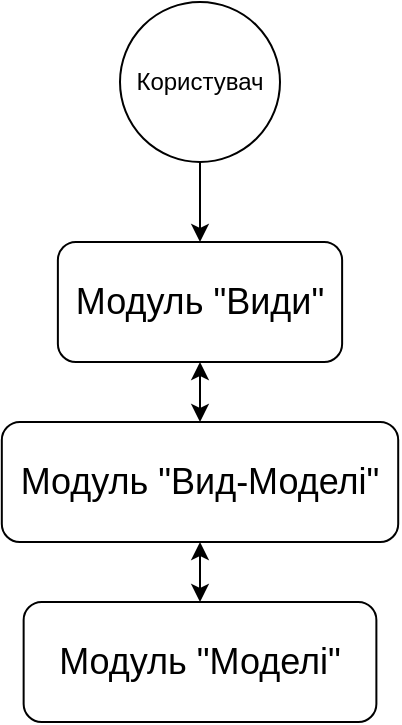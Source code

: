 <mxfile version="16.0.0" type="device"><diagram id="ej_DOynMIfJ8kEdf3Ezj" name="Страница 1"><mxGraphModel dx="1221" dy="764" grid="1" gridSize="10" guides="1" tooltips="1" connect="1" arrows="1" fold="1" page="1" pageScale="1" pageWidth="827" pageHeight="1169" math="0" shadow="0"><root><mxCell id="0"/><mxCell id="1" parent="0"/><mxCell id="qEYN8IjyRTkJXmIx3L2P-2" value="Користувач" style="ellipse;whiteSpace=wrap;html=1;aspect=fixed;" vertex="1" parent="1"><mxGeometry x="350" y="130" width="80" height="80" as="geometry"/></mxCell><mxCell id="qEYN8IjyRTkJXmIx3L2P-3" value="&lt;div style=&quot;text-align: justify&quot;&gt;Модуль &quot;Види&quot;&lt;/div&gt;" style="rounded=1;whiteSpace=wrap;html=1;fontSize=18;strokeWidth=1;" vertex="1" parent="1"><mxGeometry x="318.94" y="250" width="142.12" height="60" as="geometry"/></mxCell><mxCell id="qEYN8IjyRTkJXmIx3L2P-4" value="" style="endArrow=none;startArrow=classic;html=1;rounded=0;entryX=0.5;entryY=1;entryDx=0;entryDy=0;endFill=0;" edge="1" parent="1" source="qEYN8IjyRTkJXmIx3L2P-3" target="qEYN8IjyRTkJXmIx3L2P-2"><mxGeometry width="50" height="50" relative="1" as="geometry"><mxPoint x="320" y="390" as="sourcePoint"/><mxPoint x="370" y="340" as="targetPoint"/></mxGeometry></mxCell><mxCell id="qEYN8IjyRTkJXmIx3L2P-5" value="&lt;div style=&quot;text-align: justify&quot;&gt;Модуль &quot;Вид-Моделі&quot;&lt;/div&gt;" style="rounded=1;whiteSpace=wrap;html=1;fontSize=18;strokeWidth=1;" vertex="1" parent="1"><mxGeometry x="290.91" y="340" width="198.19" height="60" as="geometry"/></mxCell><mxCell id="qEYN8IjyRTkJXmIx3L2P-6" value="" style="endArrow=classic;startArrow=classic;html=1;rounded=0;entryX=0.5;entryY=1;entryDx=0;entryDy=0;exitX=0.5;exitY=0;exitDx=0;exitDy=0;" edge="1" parent="1" source="qEYN8IjyRTkJXmIx3L2P-5" target="qEYN8IjyRTkJXmIx3L2P-3"><mxGeometry width="50" height="50" relative="1" as="geometry"><mxPoint x="320" y="380" as="sourcePoint"/><mxPoint x="370" y="330" as="targetPoint"/></mxGeometry></mxCell><mxCell id="qEYN8IjyRTkJXmIx3L2P-7" value="&lt;div style=&quot;text-align: justify&quot;&gt;Модуль &quot;Моделі&quot;&lt;/div&gt;" style="rounded=1;whiteSpace=wrap;html=1;fontSize=18;strokeWidth=1;" vertex="1" parent="1"><mxGeometry x="301.82" y="430" width="176.37" height="60" as="geometry"/></mxCell><mxCell id="qEYN8IjyRTkJXmIx3L2P-8" value="" style="endArrow=classic;startArrow=classic;html=1;rounded=0;entryX=0.5;entryY=1;entryDx=0;entryDy=0;" edge="1" parent="1" source="qEYN8IjyRTkJXmIx3L2P-7" target="qEYN8IjyRTkJXmIx3L2P-5"><mxGeometry width="50" height="50" relative="1" as="geometry"><mxPoint x="400.005" y="360" as="sourcePoint"/><mxPoint x="400.005" y="320" as="targetPoint"/></mxGeometry></mxCell></root></mxGraphModel></diagram></mxfile>